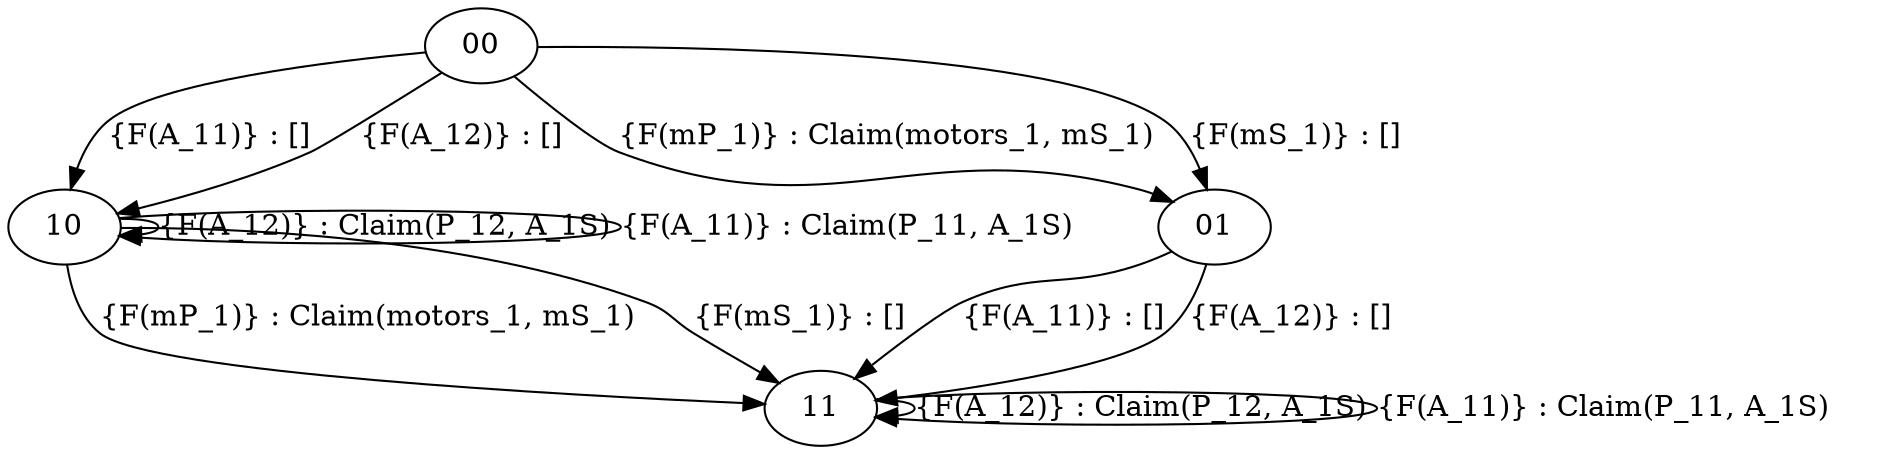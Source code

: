 digraph ra {
00 [label=00]
10 [label=10]
01 [label=01]
11 [label=11]
00 -> 10 [label="{F(A_11)} : []"]
00 -> 10 [label="{F(A_12)} : []"]
00 -> 01 [label="{F(mP_1)} : Claim(motors_1, mS_1) "]
00 -> 01 [label="{F(mS_1)} : []"]
01 -> 11 [label="{F(A_11)} : []"]
01 -> 11 [label="{F(A_12)} : []"]
11 -> 11 [label="{F(A_12)} : Claim(P_12, A_1S) "]
11 -> 11 [label="{F(A_11)} : Claim(P_11, A_1S) "]
10 -> 10 [label="{F(A_12)} : Claim(P_12, A_1S) "]
10 -> 10 [label="{F(A_11)} : Claim(P_11, A_1S) "]
10 -> 11 [label="{F(mP_1)} : Claim(motors_1, mS_1) "]
10 -> 11 [label="{F(mS_1)} : []"]
}

